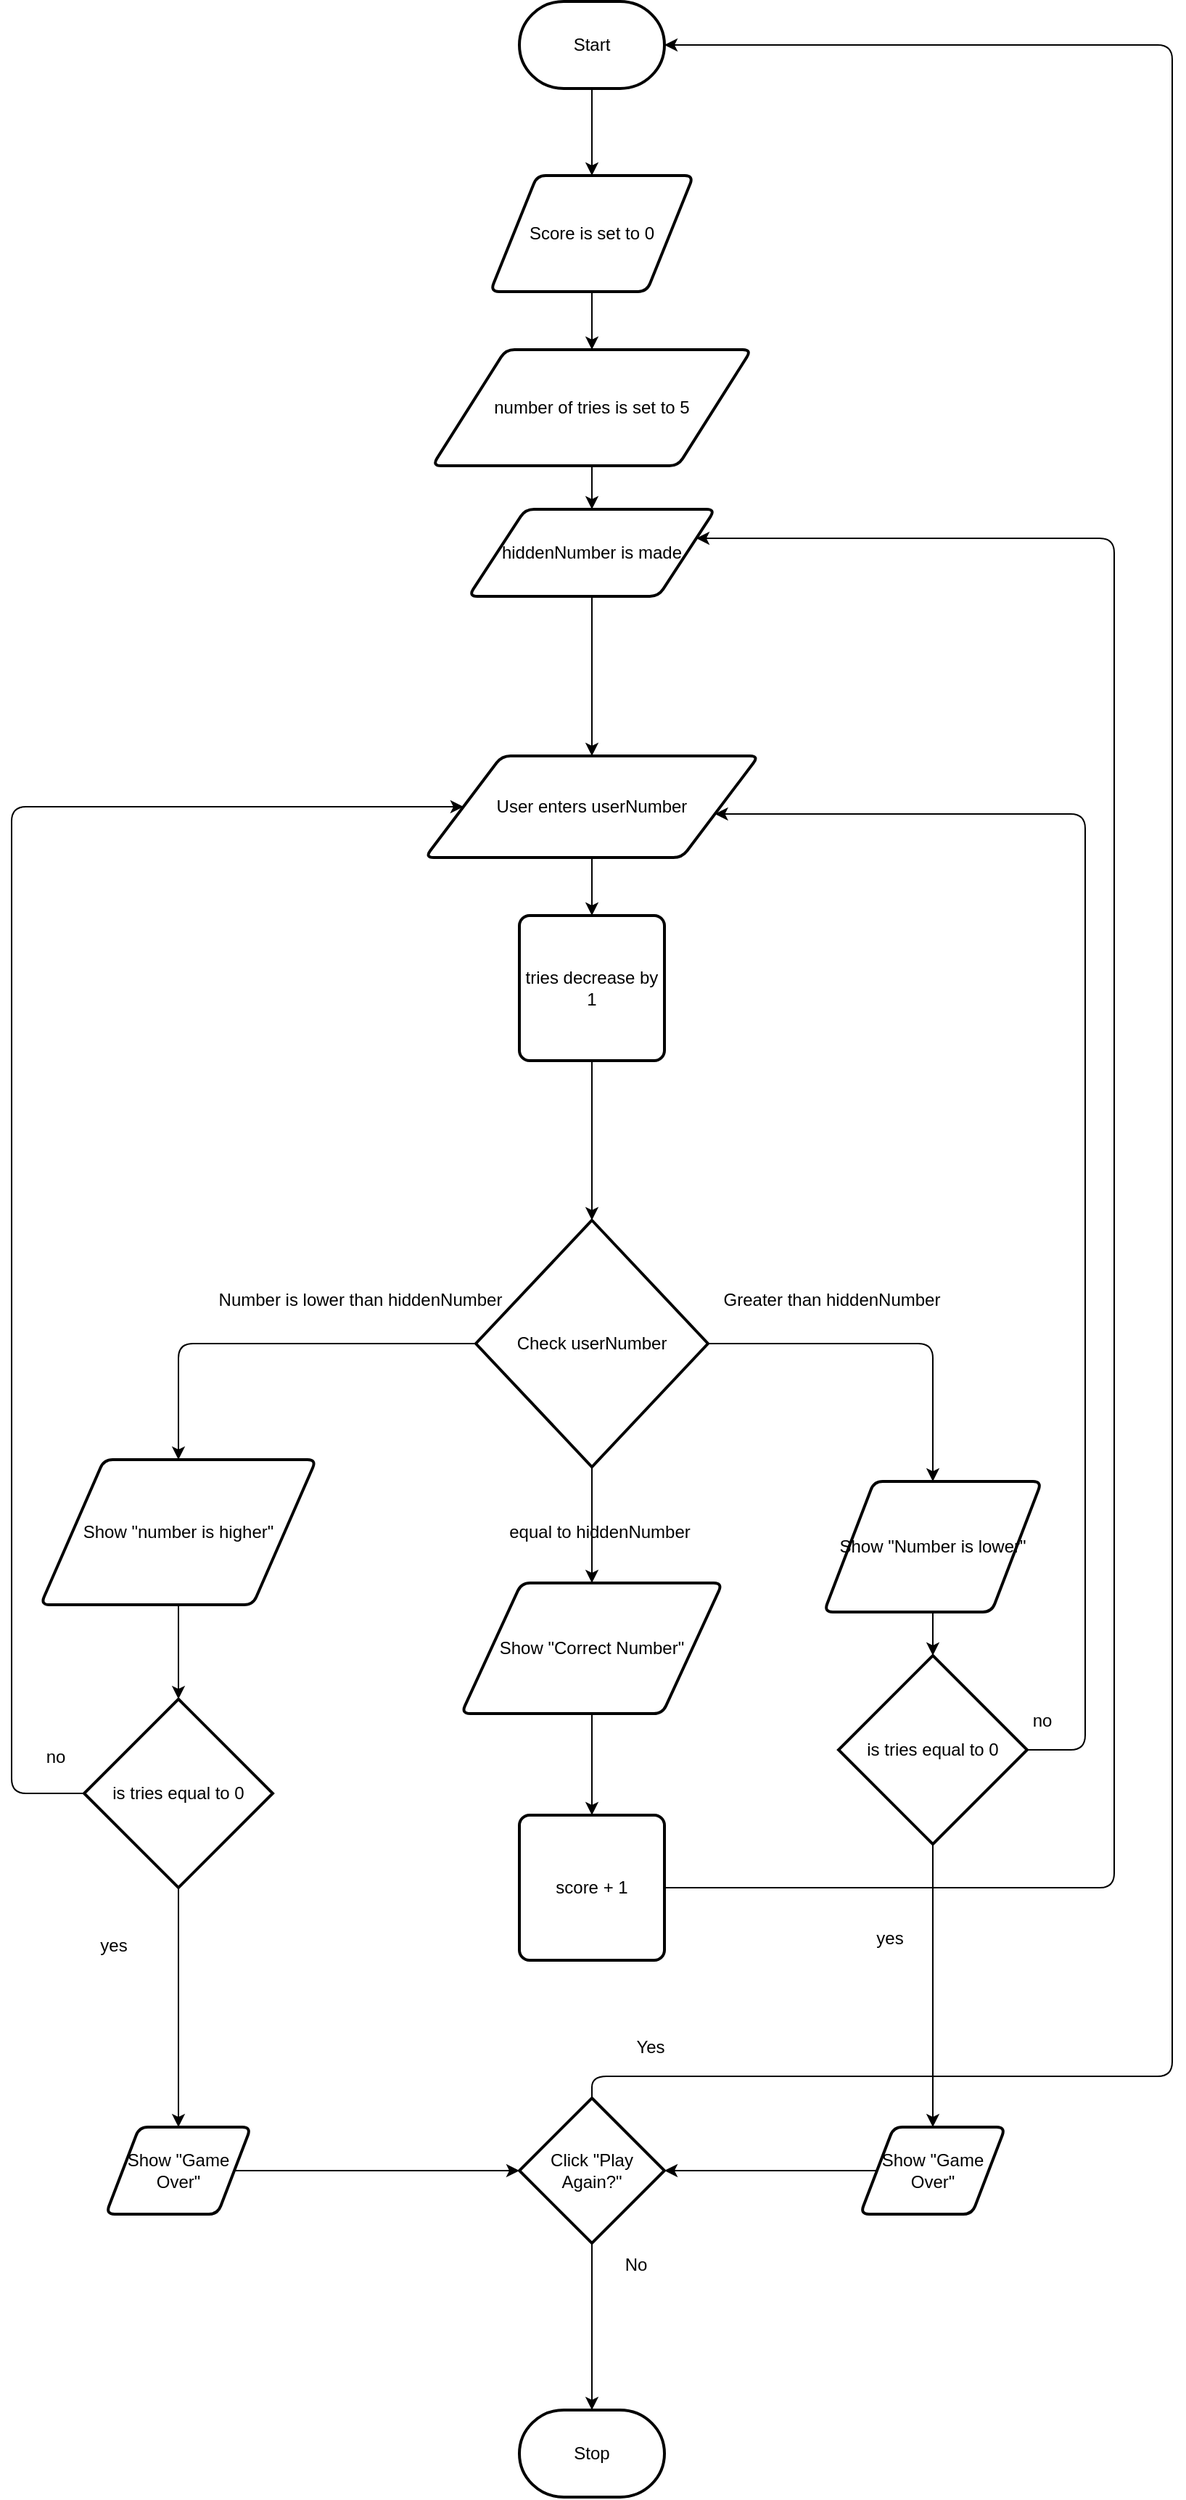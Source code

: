 <mxfile>
    <diagram id="HIP3nbAZw_EuaXWnEj3U" name="Page-1">
        <mxGraphModel dx="1954" dy="724" grid="1" gridSize="10" guides="1" tooltips="1" connect="1" arrows="1" fold="1" page="1" pageScale="1" pageWidth="850" pageHeight="1100" math="0" shadow="0">
            <root>
                <mxCell id="0"/>
                <mxCell id="1" parent="0"/>
                <mxCell id="62" style="edgeStyle=orthogonalEdgeStyle;html=1;entryX=0.5;entryY=0;entryDx=0;entryDy=0;endArrow=classic;endFill=1;" edge="1" parent="1" source="2" target="60">
                    <mxGeometry relative="1" as="geometry"/>
                </mxCell>
                <mxCell id="2" value="Start" style="strokeWidth=2;html=1;shape=mxgraph.flowchart.terminator;whiteSpace=wrap;" parent="1" vertex="1">
                    <mxGeometry x="230" y="120" width="100" height="60" as="geometry"/>
                </mxCell>
                <mxCell id="3" value="Stop" style="strokeWidth=2;html=1;shape=mxgraph.flowchart.terminator;whiteSpace=wrap;" parent="1" vertex="1">
                    <mxGeometry x="230" y="1780" width="100" height="60" as="geometry"/>
                </mxCell>
                <mxCell id="38" style="edgeStyle=orthogonalEdgeStyle;html=1;entryX=0.5;entryY=0;entryDx=0;entryDy=0;endArrow=classic;endFill=1;" edge="1" parent="1" source="4" target="37">
                    <mxGeometry relative="1" as="geometry"/>
                </mxCell>
                <mxCell id="4" value="User enters userNumber" style="shape=parallelogram;html=1;strokeWidth=2;perimeter=parallelogramPerimeter;whiteSpace=wrap;rounded=1;arcSize=12;size=0.23;" parent="1" vertex="1">
                    <mxGeometry x="165" y="640" width="230" height="70" as="geometry"/>
                </mxCell>
                <mxCell id="25" style="edgeStyle=orthogonalEdgeStyle;html=1;entryX=0.5;entryY=0;entryDx=0;entryDy=0;" edge="1" parent="1" source="5" target="24">
                    <mxGeometry relative="1" as="geometry"/>
                </mxCell>
                <mxCell id="28" style="edgeStyle=orthogonalEdgeStyle;html=1;entryX=0.5;entryY=0;entryDx=0;entryDy=0;" edge="1" parent="1" source="5" target="27">
                    <mxGeometry relative="1" as="geometry"/>
                </mxCell>
                <mxCell id="32" style="edgeStyle=orthogonalEdgeStyle;html=1;" edge="1" parent="1" source="5" target="31">
                    <mxGeometry relative="1" as="geometry"/>
                </mxCell>
                <mxCell id="5" value="Check userNumber" style="strokeWidth=2;html=1;shape=mxgraph.flowchart.decision;whiteSpace=wrap;" parent="1" vertex="1">
                    <mxGeometry x="200" y="960" width="160" height="170" as="geometry"/>
                </mxCell>
                <mxCell id="20" style="edgeStyle=none;html=1;entryX=0.5;entryY=0;entryDx=0;entryDy=0;" parent="1" source="18" target="4" edge="1">
                    <mxGeometry relative="1" as="geometry"/>
                </mxCell>
                <mxCell id="18" value="hiddenNumber is made" style="shape=parallelogram;html=1;strokeWidth=2;perimeter=parallelogramPerimeter;whiteSpace=wrap;rounded=1;arcSize=12;size=0.23;" parent="1" vertex="1">
                    <mxGeometry x="195" y="470" width="170" height="60" as="geometry"/>
                </mxCell>
                <mxCell id="23" value="Greater than hiddenNumber" style="text;html=1;align=center;verticalAlign=middle;resizable=0;points=[];autosize=1;strokeColor=none;fillColor=none;" vertex="1" parent="1">
                    <mxGeometry x="360" y="1000" width="170" height="30" as="geometry"/>
                </mxCell>
                <mxCell id="26" style="edgeStyle=orthogonalEdgeStyle;html=1;exitX=1;exitY=0.5;exitDx=0;exitDy=0;exitPerimeter=0;" edge="1" parent="1" source="50" target="4">
                    <mxGeometry relative="1" as="geometry">
                        <mxPoint x="611" y="680" as="targetPoint"/>
                        <Array as="points">
                            <mxPoint x="620" y="1325"/>
                            <mxPoint x="620" y="680"/>
                        </Array>
                    </mxGeometry>
                </mxCell>
                <mxCell id="52" style="edgeStyle=orthogonalEdgeStyle;html=1;entryX=0.5;entryY=0;entryDx=0;entryDy=0;entryPerimeter=0;endArrow=classic;endFill=1;" edge="1" parent="1" source="24" target="50">
                    <mxGeometry relative="1" as="geometry"/>
                </mxCell>
                <mxCell id="24" value="Show &quot;Number is lower&quot;" style="shape=parallelogram;html=1;strokeWidth=2;perimeter=parallelogramPerimeter;whiteSpace=wrap;rounded=1;arcSize=12;size=0.23;" vertex="1" parent="1">
                    <mxGeometry x="440" y="1140" width="150" height="90" as="geometry"/>
                </mxCell>
                <mxCell id="30" style="edgeStyle=orthogonalEdgeStyle;html=1;exitX=0;exitY=0.5;exitDx=0;exitDy=0;exitPerimeter=0;" edge="1" parent="1" source="41" target="4">
                    <mxGeometry relative="1" as="geometry">
                        <mxPoint x="-110" y="670" as="targetPoint"/>
                        <mxPoint x="-100" y="1040" as="sourcePoint"/>
                        <Array as="points">
                            <mxPoint x="-120" y="1355"/>
                            <mxPoint x="-120" y="675"/>
                        </Array>
                    </mxGeometry>
                </mxCell>
                <mxCell id="45" style="edgeStyle=orthogonalEdgeStyle;html=1;entryX=0.5;entryY=0;entryDx=0;entryDy=0;entryPerimeter=0;endArrow=classic;endFill=1;" edge="1" parent="1" source="27" target="41">
                    <mxGeometry relative="1" as="geometry"/>
                </mxCell>
                <mxCell id="27" value="Show &quot;number is higher&quot;" style="shape=parallelogram;html=1;strokeWidth=2;perimeter=parallelogramPerimeter;whiteSpace=wrap;rounded=1;arcSize=12;size=0.23;" vertex="1" parent="1">
                    <mxGeometry x="-100" y="1125" width="190" height="100" as="geometry"/>
                </mxCell>
                <mxCell id="29" value="Number is lower than hiddenNumber" style="text;html=1;align=center;verticalAlign=middle;resizable=0;points=[];autosize=1;strokeColor=none;fillColor=none;" vertex="1" parent="1">
                    <mxGeometry x="10" y="1000" width="220" height="30" as="geometry"/>
                </mxCell>
                <mxCell id="34" style="edgeStyle=orthogonalEdgeStyle;html=1;entryX=0.5;entryY=0;entryDx=0;entryDy=0;" edge="1" parent="1" source="31" target="33">
                    <mxGeometry relative="1" as="geometry"/>
                </mxCell>
                <mxCell id="31" value="Show &quot;Correct Number&quot;" style="shape=parallelogram;html=1;strokeWidth=2;perimeter=parallelogramPerimeter;whiteSpace=wrap;rounded=1;arcSize=12;size=0.23;" vertex="1" parent="1">
                    <mxGeometry x="190" y="1210" width="180" height="90" as="geometry"/>
                </mxCell>
                <mxCell id="36" style="edgeStyle=orthogonalEdgeStyle;html=1;endArrow=classic;endFill=1;" edge="1" parent="1" source="33" target="18">
                    <mxGeometry relative="1" as="geometry">
                        <mxPoint x="590" y="490" as="targetPoint"/>
                        <Array as="points">
                            <mxPoint x="640" y="1420"/>
                            <mxPoint x="640" y="490"/>
                        </Array>
                    </mxGeometry>
                </mxCell>
                <mxCell id="33" value="score + 1" style="rounded=1;whiteSpace=wrap;html=1;absoluteArcSize=1;arcSize=14;strokeWidth=2;" vertex="1" parent="1">
                    <mxGeometry x="230" y="1370" width="100" height="100" as="geometry"/>
                </mxCell>
                <mxCell id="35" value="equal to hiddenNumber" style="text;html=1;align=center;verticalAlign=middle;resizable=0;points=[];autosize=1;strokeColor=none;fillColor=none;" vertex="1" parent="1">
                    <mxGeometry x="210" y="1160" width="150" height="30" as="geometry"/>
                </mxCell>
                <mxCell id="40" style="edgeStyle=orthogonalEdgeStyle;html=1;entryX=0.5;entryY=0;entryDx=0;entryDy=0;entryPerimeter=0;endArrow=classic;endFill=1;" edge="1" parent="1" source="37" target="5">
                    <mxGeometry relative="1" as="geometry"/>
                </mxCell>
                <mxCell id="37" value="tries decrease by 1" style="rounded=1;whiteSpace=wrap;html=1;absoluteArcSize=1;arcSize=14;strokeWidth=2;" vertex="1" parent="1">
                    <mxGeometry x="230" y="750" width="100" height="100" as="geometry"/>
                </mxCell>
                <mxCell id="47" style="edgeStyle=orthogonalEdgeStyle;html=1;entryX=0.5;entryY=0;entryDx=0;entryDy=0;endArrow=classic;endFill=1;" edge="1" parent="1" source="41" target="46">
                    <mxGeometry relative="1" as="geometry"/>
                </mxCell>
                <mxCell id="41" value="is tries equal to 0" style="strokeWidth=2;html=1;shape=mxgraph.flowchart.decision;whiteSpace=wrap;" vertex="1" parent="1">
                    <mxGeometry x="-70" y="1290" width="130" height="130" as="geometry"/>
                </mxCell>
                <mxCell id="44" style="edgeStyle=orthogonalEdgeStyle;html=1;endArrow=classic;endFill=1;" edge="1" parent="1" source="42" target="18">
                    <mxGeometry relative="1" as="geometry"/>
                </mxCell>
                <mxCell id="42" value="number of tries is set to 5" style="shape=parallelogram;html=1;strokeWidth=2;perimeter=parallelogramPerimeter;whiteSpace=wrap;rounded=1;arcSize=12;size=0.23;" vertex="1" parent="1">
                    <mxGeometry x="170" y="360" width="220" height="80" as="geometry"/>
                </mxCell>
                <mxCell id="65" style="edgeStyle=orthogonalEdgeStyle;html=1;entryX=0;entryY=0.5;entryDx=0;entryDy=0;entryPerimeter=0;endArrow=classic;endFill=1;" edge="1" parent="1" source="46" target="63">
                    <mxGeometry relative="1" as="geometry"/>
                </mxCell>
                <mxCell id="46" value="Show &quot;Game Over&quot;" style="shape=parallelogram;html=1;strokeWidth=2;perimeter=parallelogramPerimeter;whiteSpace=wrap;rounded=1;arcSize=12;size=0.23;" vertex="1" parent="1">
                    <mxGeometry x="-55" y="1585" width="100" height="60" as="geometry"/>
                </mxCell>
                <mxCell id="49" style="edgeStyle=orthogonalEdgeStyle;html=1;entryX=0.5;entryY=0;entryDx=0;entryDy=0;endArrow=classic;endFill=1;" edge="1" parent="1" source="50" target="51">
                    <mxGeometry relative="1" as="geometry"/>
                </mxCell>
                <mxCell id="50" value="is tries equal to 0" style="strokeWidth=2;html=1;shape=mxgraph.flowchart.decision;whiteSpace=wrap;" vertex="1" parent="1">
                    <mxGeometry x="450" y="1260" width="130" height="130" as="geometry"/>
                </mxCell>
                <mxCell id="64" style="edgeStyle=orthogonalEdgeStyle;html=1;endArrow=classic;endFill=1;" edge="1" parent="1" source="51" target="63">
                    <mxGeometry relative="1" as="geometry"/>
                </mxCell>
                <mxCell id="51" value="Show &quot;Game Over&quot;" style="shape=parallelogram;html=1;strokeWidth=2;perimeter=parallelogramPerimeter;whiteSpace=wrap;rounded=1;arcSize=12;size=0.23;" vertex="1" parent="1">
                    <mxGeometry x="465" y="1585" width="100" height="60" as="geometry"/>
                </mxCell>
                <mxCell id="55" value="no" style="text;html=1;align=center;verticalAlign=middle;resizable=0;points=[];autosize=1;strokeColor=none;fillColor=none;" vertex="1" parent="1">
                    <mxGeometry x="-110" y="1315" width="40" height="30" as="geometry"/>
                </mxCell>
                <mxCell id="57" value="yes&lt;span style=&quot;color: rgba(0, 0, 0, 0); font-family: monospace; font-size: 0px; text-align: start;&quot;&gt;%3CmxGraphModel%3E%3Croot%3E%3CmxCell%20id%3D%220%22%2F%3E%3CmxCell%20id%3D%221%22%20parent%3D%220%22%2F%3E%3CmxCell%20id%3D%222%22%20style%3D%22edgeStyle%3DorthogonalEdgeStyle%3Bhtml%3D1%3BentryX%3D0.5%3BentryY%3D0%3BentryDx%3D0%3BentryDy%3D0%3BendArrow%3Dclassic%3BendFill%3D1%3B%22%20edge%3D%221%22%20source%3D%223%22%20target%3D%224%22%20parent%3D%221%22%3E%3CmxGeometry%20relative%3D%221%22%20as%3D%22geometry%22%2F%3E%3C%2FmxCell%3E%3CmxCell%20id%3D%223%22%20value%3D%22is%20tries%20equal%20to%200%22%20style%3D%22strokeWidth%3D2%3Bhtml%3D1%3Bshape%3Dmxgraph.flowchart.decision%3BwhiteSpace%3Dwrap%3B%22%20vertex%3D%221%22%20parent%3D%221%22%3E%3CmxGeometry%20x%3D%22-70%22%20y%3D%221290%22%20width%3D%22130%22%20height%3D%22130%22%20as%3D%22geometry%22%2F%3E%3C%2FmxCell%3E%3CmxCell%20id%3D%224%22%20value%3D%22Show%20%26quot%3BGame%20Over%26quot%3B%22%20style%3D%22shape%3Dparallelogram%3Bhtml%3D1%3BstrokeWidth%3D2%3Bperimeter%3DparallelogramPerimeter%3BwhiteSpace%3Dwrap%3Brounded%3D1%3BarcSize%3D12%3Bsize%3D0.23%3B%22%20vertex%3D%221%22%20parent%3D%221%22%3E%3CmxGeometry%20x%3D%22-55%22%20y%3D%221500%22%20width%3D%22100%22%20height%3D%2260%22%20as%3D%22geometry%22%2F%3E%3C%2FmxCell%3E%3C%2Froot%3E%3C%2FmxGraphModel%3E&lt;/span&gt;" style="text;html=1;align=center;verticalAlign=middle;resizable=0;points=[];autosize=1;strokeColor=none;fillColor=none;" vertex="1" parent="1">
                    <mxGeometry x="-70" y="1445" width="40" height="30" as="geometry"/>
                </mxCell>
                <mxCell id="58" value="yes&lt;span style=&quot;color: rgba(0, 0, 0, 0); font-family: monospace; font-size: 0px; text-align: start;&quot;&gt;%3CmxGraphModel%3E%3Croot%3E%3CmxCell%20id%3D%220%22%2F%3E%3CmxCell%20id%3D%221%22%20parent%3D%220%22%2F%3E%3CmxCell%20id%3D%222%22%20style%3D%22edgeStyle%3DorthogonalEdgeStyle%3Bhtml%3D1%3BentryX%3D0.5%3BentryY%3D0%3BentryDx%3D0%3BentryDy%3D0%3BendArrow%3Dclassic%3BendFill%3D1%3B%22%20edge%3D%221%22%20source%3D%223%22%20target%3D%224%22%20parent%3D%221%22%3E%3CmxGeometry%20relative%3D%221%22%20as%3D%22geometry%22%2F%3E%3C%2FmxCell%3E%3CmxCell%20id%3D%223%22%20value%3D%22is%20tries%20equal%20to%200%22%20style%3D%22strokeWidth%3D2%3Bhtml%3D1%3Bshape%3Dmxgraph.flowchart.decision%3BwhiteSpace%3Dwrap%3B%22%20vertex%3D%221%22%20parent%3D%221%22%3E%3CmxGeometry%20x%3D%22-70%22%20y%3D%221290%22%20width%3D%22130%22%20height%3D%22130%22%20as%3D%22geometry%22%2F%3E%3C%2FmxCell%3E%3CmxCell%20id%3D%224%22%20value%3D%22Show%20%26quot%3BGame%20Over%26quot%3B%22%20style%3D%22shape%3Dparallelogram%3Bhtml%3D1%3BstrokeWidth%3D2%3Bperimeter%3DparallelogramPerimeter%3BwhiteSpace%3Dwrap%3Brounded%3D1%3BarcSize%3D12%3Bsize%3D0.23%3B%22%20vertex%3D%221%22%20parent%3D%221%22%3E%3CmxGeometry%20x%3D%22-55%22%20y%3D%221500%22%20width%3D%22100%22%20height%3D%2260%22%20as%3D%22geometry%22%2F%3E%3C%2FmxCell%3E%3C%2Froot%3E%3C%2FmxGraphModel%3E&lt;/span&gt;" style="text;html=1;align=center;verticalAlign=middle;resizable=0;points=[];autosize=1;strokeColor=none;fillColor=none;" vertex="1" parent="1">
                    <mxGeometry x="465" y="1440" width="40" height="30" as="geometry"/>
                </mxCell>
                <mxCell id="59" value="no" style="text;html=1;align=center;verticalAlign=middle;resizable=0;points=[];autosize=1;strokeColor=none;fillColor=none;" vertex="1" parent="1">
                    <mxGeometry x="570" y="1290" width="40" height="30" as="geometry"/>
                </mxCell>
                <mxCell id="61" style="edgeStyle=orthogonalEdgeStyle;html=1;entryX=0.5;entryY=0;entryDx=0;entryDy=0;endArrow=classic;endFill=1;" edge="1" parent="1" source="60" target="42">
                    <mxGeometry relative="1" as="geometry"/>
                </mxCell>
                <mxCell id="60" value="Score is set to 0" style="shape=parallelogram;html=1;strokeWidth=2;perimeter=parallelogramPerimeter;whiteSpace=wrap;rounded=1;arcSize=12;size=0.23;" vertex="1" parent="1">
                    <mxGeometry x="210" y="240" width="140" height="80" as="geometry"/>
                </mxCell>
                <mxCell id="68" style="edgeStyle=orthogonalEdgeStyle;html=1;entryX=0.5;entryY=0;entryDx=0;entryDy=0;entryPerimeter=0;endArrow=classic;endFill=1;" edge="1" parent="1" source="63" target="3">
                    <mxGeometry relative="1" as="geometry"/>
                </mxCell>
                <mxCell id="70" style="edgeStyle=orthogonalEdgeStyle;html=1;endArrow=classic;endFill=1;entryX=1;entryY=0.5;entryDx=0;entryDy=0;entryPerimeter=0;" edge="1" parent="1" source="63" target="2">
                    <mxGeometry relative="1" as="geometry">
                        <mxPoint x="760" y="120" as="targetPoint"/>
                        <Array as="points">
                            <mxPoint x="280" y="1550"/>
                            <mxPoint x="680" y="1550"/>
                            <mxPoint x="680" y="150"/>
                        </Array>
                    </mxGeometry>
                </mxCell>
                <mxCell id="63" value="Click &quot;Play Again?&quot;" style="strokeWidth=2;html=1;shape=mxgraph.flowchart.decision;whiteSpace=wrap;" vertex="1" parent="1">
                    <mxGeometry x="230" y="1565" width="100" height="100" as="geometry"/>
                </mxCell>
                <mxCell id="69" value="No" style="text;html=1;align=center;verticalAlign=middle;resizable=0;points=[];autosize=1;strokeColor=none;fillColor=none;" vertex="1" parent="1">
                    <mxGeometry x="290" y="1665" width="40" height="30" as="geometry"/>
                </mxCell>
                <mxCell id="71" value="Yes" style="text;html=1;align=center;verticalAlign=middle;resizable=0;points=[];autosize=1;strokeColor=none;fillColor=none;" vertex="1" parent="1">
                    <mxGeometry x="300" y="1515" width="40" height="30" as="geometry"/>
                </mxCell>
            </root>
        </mxGraphModel>
    </diagram>
</mxfile>
